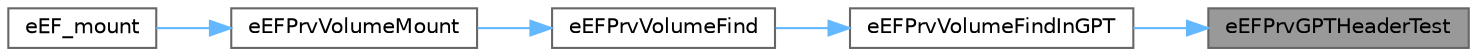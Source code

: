 digraph "eEFPrvGPTHeaderTest"
{
 // LATEX_PDF_SIZE
  bgcolor="transparent";
  edge [fontname=Helvetica,fontsize=10,labelfontname=Helvetica,labelfontsize=10];
  node [fontname=Helvetica,fontsize=10,shape=box,height=0.2,width=0.4];
  rankdir="RL";
  Node1 [id="Node000001",label="eEFPrvGPTHeaderTest",height=0.2,width=0.4,color="gray40", fillcolor="grey60", style="filled", fontcolor="black",tooltip="Check validity of GPT header."];
  Node1 -> Node2 [id="edge1_Node000001_Node000002",dir="back",color="steelblue1",style="solid",tooltip=" "];
  Node2 [id="Node000002",label="eEFPrvVolumeFindInGPT",height=0.2,width=0.4,color="grey40", fillcolor="white", style="filled",URL="$ef__prv__volume_8c.html#afc541ae6923e33915f39f767f416714f",tooltip="Find an FAT volume in GPT (It supports only generic partitioning rules, MBR, GPT and SFD)"];
  Node2 -> Node3 [id="edge2_Node000002_Node000003",dir="back",color="steelblue1",style="solid",tooltip=" "];
  Node3 [id="Node000003",label="eEFPrvVolumeFind",height=0.2,width=0.4,color="grey40", fillcolor="white", style="filled",URL="$ef__prv__volume_8c.html#a0d6f884e5af9b5ea4056975d5e68b7c8",tooltip="Find an FAT volume (It supports only generic partitioning rules, MBR, GPT and SFD)"];
  Node3 -> Node4 [id="edge3_Node000003_Node000004",dir="back",color="steelblue1",style="solid",tooltip=" "];
  Node4 [id="Node000004",label="eEFPrvVolumeMount",height=0.2,width=0.4,color="grey40", fillcolor="white", style="filled",URL="$ef__prv__volume__mount_8c.html#a72257a5dd052fb761470c99b9b8161fd",tooltip="Determine logical drive number and mount the volume if needed."];
  Node4 -> Node5 [id="edge4_Node000004_Node000005",dir="back",color="steelblue1",style="solid",tooltip=" "];
  Node5 [id="Node000005",label="eEF_mount",height=0.2,width=0.4,color="grey40", fillcolor="white", style="filled",URL="$ef__mount_8c.html#a9b9743613f37cad39c48b529f33264ca",tooltip="Mount a Logical Drive."];
}
